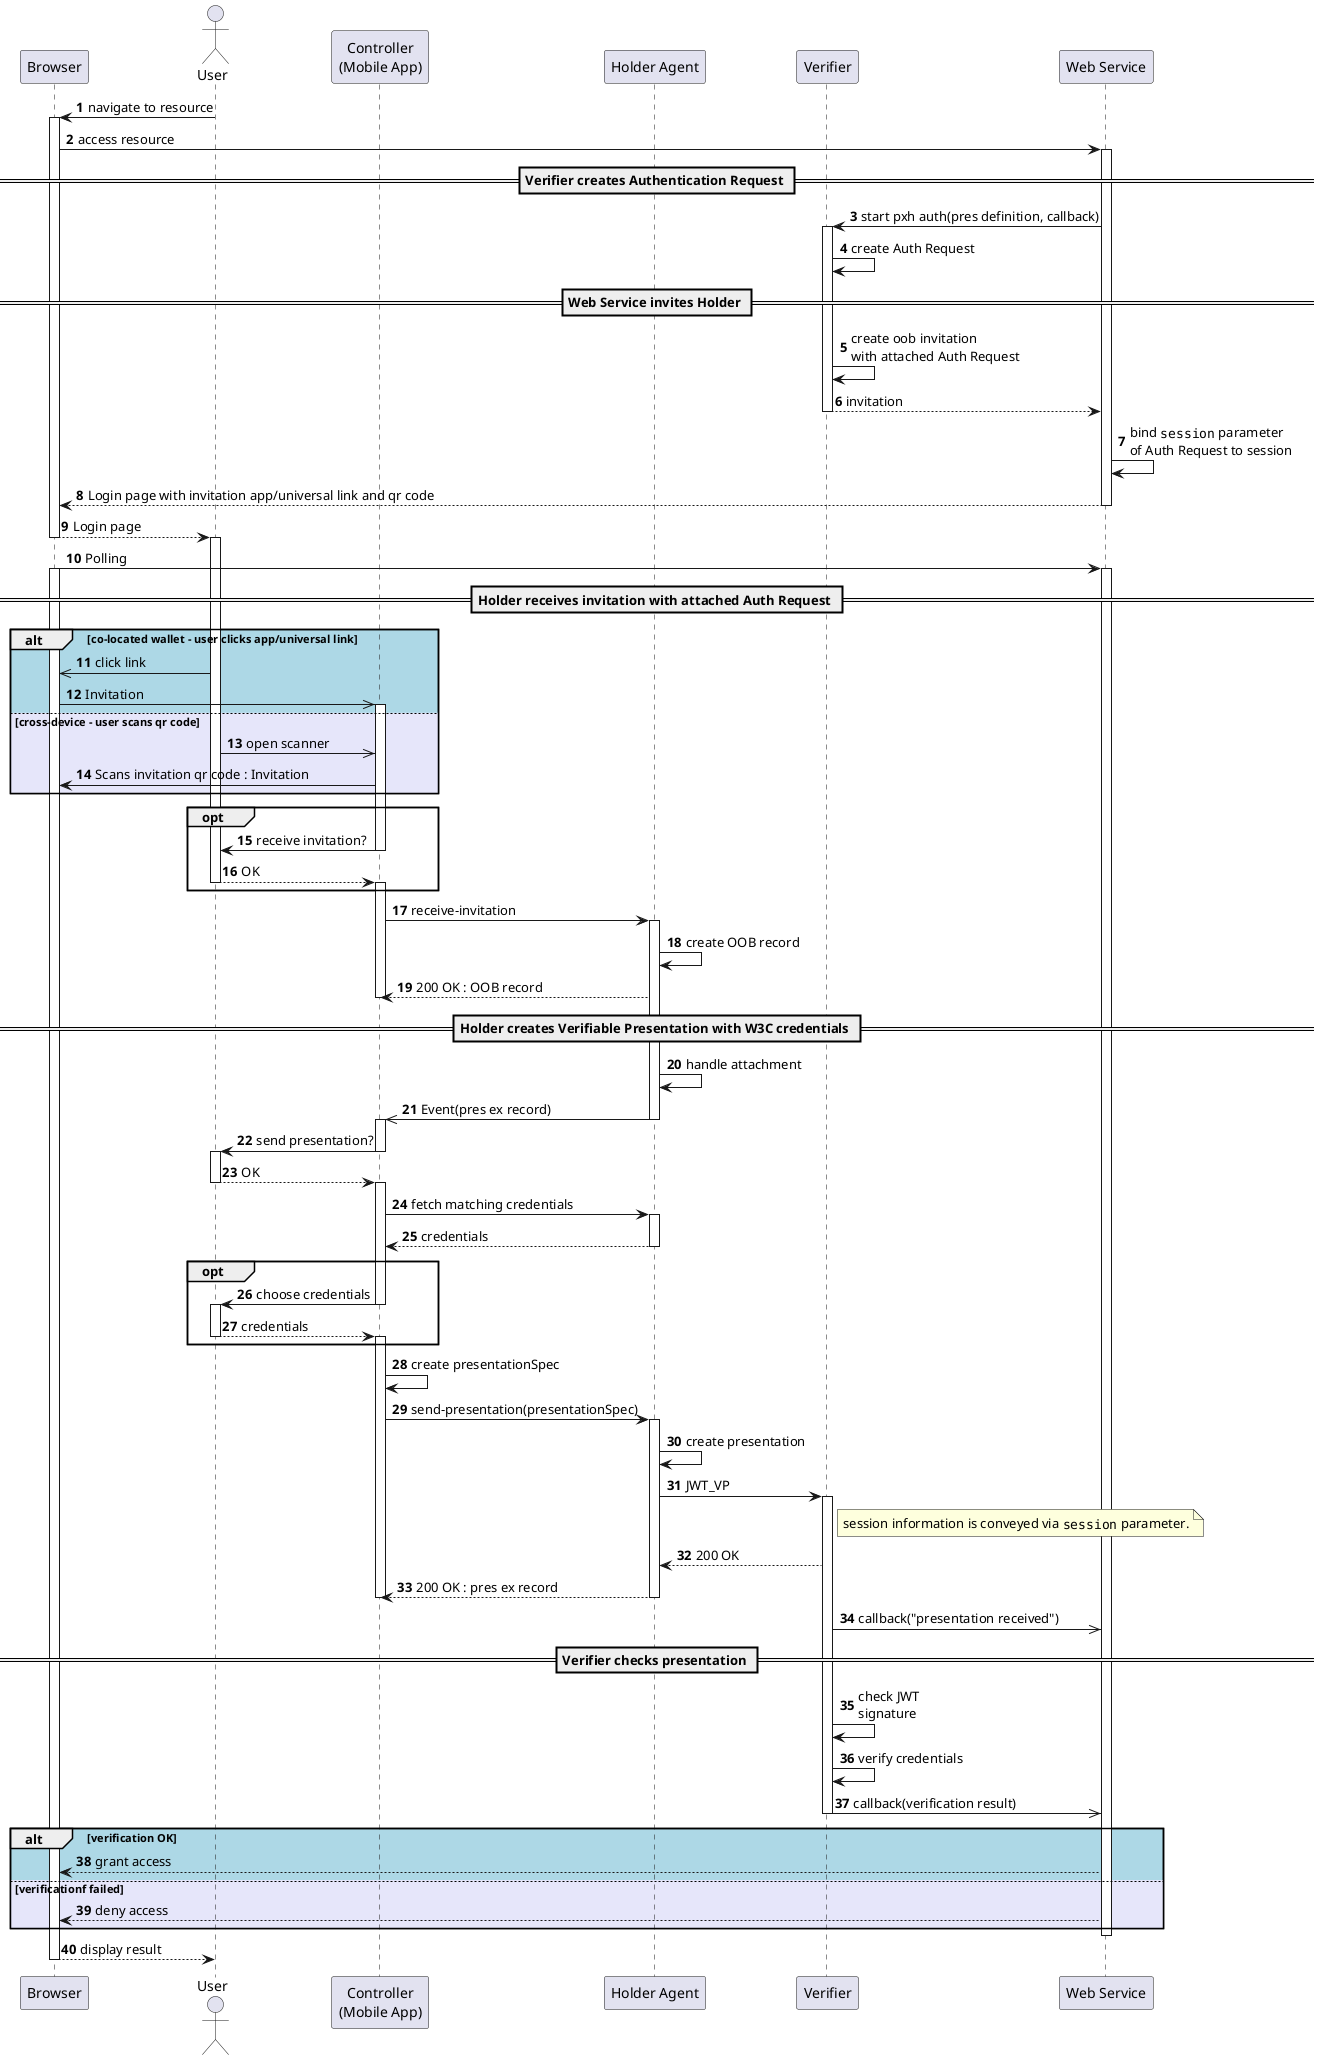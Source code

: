 @startuml
'https://plantuml.com/sequence-diagram

skinparam BoxPadding 10
autonumber

participant Browser
actor User
participant "Controller\n(Mobile App)" as Controller
participant "Holder Agent" as HolderAgent
participant Verifier
participant "Web Service" as Webservice


User    -> Browser    : navigate to resource
activate Browser
Browser -> Webservice : access resource

== Verifier creates Authentication Request ==

activate Webservice
Verifier <- Webservice : start pxh auth(pres definition, callback)
activate Verifier
Verifier -> Verifier : create Auth Request

== Web Service invites Holder ==
Verifier  -> Verifier   : create oob invitation\nwith attached Auth Request
Verifier --> Webservice : invitation
deactivate Verifier
Webservice  -> Webservice : bind ""session"" parameter\nof Auth Request to session
Webservice --> Browser    : Login page with invitation app/universal link and qr code
deactivate Webservice
User       <-- Browser    : Login page
deactivate Browser
activate User
Browser -> Webservice : Polling
activate Browser
activate Webservice

== Holder receives invitation with attached Auth Request ==

alt #lightblue co-located wallet - user clicks app/universal link
    User    ->> Browser    : click link
    Browser ->> Controller : Invitation
    activate Controller
else #lavender cross-device - user scans qr code
    User       ->> Controller : open scanner
    Controller  -> Browser    : Scans invitation qr code : Invitation
end

opt
    User <-  Controller : receive invitation?
    deactivate Controller
    User --> Controller : OK
    deactivate User
    activate Controller
end

Controller -> HolderAgent : receive-invitation
activate HolderAgent
HolderAgent -> HolderAgent : create OOB record
Controller <-- HolderAgent : 200 OK : OOB record

== Holder creates Verifiable Presentation with W3C credentials ==

deactivate Controller
HolderAgent ->  HolderAgent : handle attachment
HolderAgent ->> Controller  : Event(pres ex record)
deactivate HolderAgent
activate Controller
User <-  Controller : send presentation?
deactivate Controller
activate User
User --> Controller : OK
deactivate User
activate Controller
Controller -> HolderAgent : fetch matching credentials
activate HolderAgent
Controller <-- HolderAgent : credentials
deactivate HolderAgent

opt
    User <- Controller  : choose credentials
    deactivate Controller
    activate User
    User --> Controller : credentials
    deactivate User
    activate Controller
end

Controller -> Controller  : create presentationSpec
Controller -> HolderAgent : send-presentation(presentationSpec)
activate HolderAgent
HolderAgent -> HolderAgent : create presentation
HolderAgent ->  Verifier : JWT_VP
note right of Verifier : session information is conveyed via ""session"" parameter.
activate Verifier
HolderAgent <-- Verifier   : 200 OK
Controller  <-- HolderAgent : 200 OK : pres ex record
deactivate HolderAgent
deactivate Controller
Verifier    ->> Webservice : callback("presentation received")

== Verifier checks presentation ==

Verifier  -> Verifier   : check JWT\nsignature
Verifier  -> Verifier   : verify credentials
Verifier ->> Webservice : callback(verification result)
deactivate Verifier

alt #lightblue verification OK
    Browser <-- Webservice : grant access
else #lavender verificationf failed
    Browser <-- Webservice : deny access
end

deactivate Webservice
Browser --> User : display result
deactivate Browser
deactivate Controller
deactivate User

@enduml